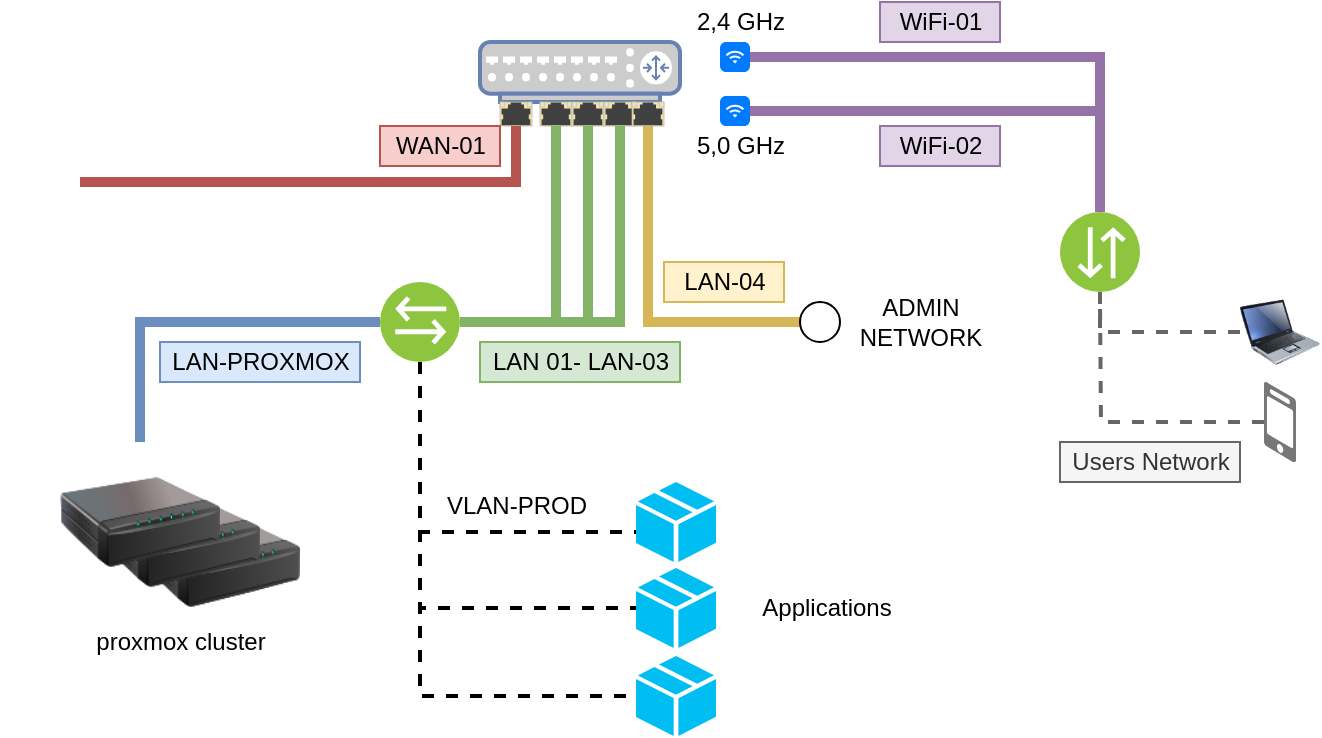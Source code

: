 <mxfile version="14.6.0" type="device"><diagram id="tiknMHz3Dtws4ydVnriU" name="Page-1"><mxGraphModel dx="813" dy="403" grid="0" gridSize="10" guides="1" tooltips="1" connect="1" arrows="1" fold="1" page="1" pageScale="1" pageWidth="827" pageHeight="1169" math="0" shadow="0"><root><mxCell id="0"/><mxCell id="1" parent="0"/><mxCell id="oY4yjDfkc2ZPwqtWTCiG-20" value="" style="image;html=1;image=img/lib/clip_art/networking/Print_Server_128x128.png" vertex="1" parent="1"><mxGeometry x="160" y="340" width="80" height="80" as="geometry"/></mxCell><mxCell id="oY4yjDfkc2ZPwqtWTCiG-19" value="" style="image;html=1;image=img/lib/clip_art/networking/Print_Server_128x128.png" vertex="1" parent="1"><mxGeometry x="140" y="330" width="80" height="80" as="geometry"/></mxCell><mxCell id="oY4yjDfkc2ZPwqtWTCiG-16" value="" style="image;html=1;image=img/lib/clip_art/networking/Print_Server_128x128.png" vertex="1" parent="1"><mxGeometry x="120" y="320" width="80" height="80" as="geometry"/></mxCell><mxCell id="oY4yjDfkc2ZPwqtWTCiG-1" value="" style="fontColor=#0066CC;verticalAlign=top;verticalLabelPosition=bottom;labelPosition=center;align=center;html=1;outlineConnect=0;fillColor=#CCCCCC;strokeColor=#6881B3;gradientColor=none;gradientDirection=north;strokeWidth=2;shape=mxgraph.networks.router;" vertex="1" parent="1"><mxGeometry x="330" y="120" width="100" height="30" as="geometry"/></mxCell><mxCell id="oY4yjDfkc2ZPwqtWTCiG-2" value="" style="html=1;verticalLabelPosition=bottom;verticalAlign=top;outlineConnect=0;shadow=0;dashed=0;shape=mxgraph.rack.hpe_aruba.switches.rj45_sfp;" vertex="1" parent="1"><mxGeometry x="340" y="150" width="16" height="12" as="geometry"/></mxCell><mxCell id="oY4yjDfkc2ZPwqtWTCiG-3" value="" style="html=1;verticalLabelPosition=bottom;verticalAlign=top;outlineConnect=0;shadow=0;dashed=0;shape=mxgraph.rack.hpe_aruba.switches.rj45_sfp;" vertex="1" parent="1"><mxGeometry x="360" y="150" width="16" height="12" as="geometry"/></mxCell><mxCell id="oY4yjDfkc2ZPwqtWTCiG-4" value="" style="html=1;verticalLabelPosition=bottom;verticalAlign=top;outlineConnect=0;shadow=0;dashed=0;shape=mxgraph.rack.hpe_aruba.switches.rj45_sfp;" vertex="1" parent="1"><mxGeometry x="376" y="150" width="16" height="12" as="geometry"/></mxCell><mxCell id="oY4yjDfkc2ZPwqtWTCiG-5" value="" style="html=1;verticalLabelPosition=bottom;verticalAlign=top;outlineConnect=0;shadow=0;dashed=0;shape=mxgraph.rack.hpe_aruba.switches.rj45_sfp;" vertex="1" parent="1"><mxGeometry x="392" y="150" width="16" height="12" as="geometry"/></mxCell><mxCell id="oY4yjDfkc2ZPwqtWTCiG-24" style="edgeStyle=orthogonalEdgeStyle;rounded=0;jumpSize=6;orthogonalLoop=1;jettySize=auto;html=1;entryX=0;entryY=0.5;entryDx=0;entryDy=0;endArrow=none;endFill=0;strokeWidth=5;fillColor=#fff2cc;strokeColor=#d6b656;" edge="1" parent="1" source="oY4yjDfkc2ZPwqtWTCiG-6" target="oY4yjDfkc2ZPwqtWTCiG-23"><mxGeometry relative="1" as="geometry"><Array as="points"><mxPoint x="414" y="260"/></Array></mxGeometry></mxCell><mxCell id="oY4yjDfkc2ZPwqtWTCiG-6" value="" style="html=1;verticalLabelPosition=bottom;verticalAlign=top;outlineConnect=0;shadow=0;dashed=0;shape=mxgraph.rack.hpe_aruba.switches.rj45_sfp;" vertex="1" parent="1"><mxGeometry x="406" y="150" width="16" height="12" as="geometry"/></mxCell><mxCell id="oY4yjDfkc2ZPwqtWTCiG-7" value="WAN-01" style="text;html=1;align=center;verticalAlign=middle;resizable=0;points=[];autosize=1;strokeColor=#b85450;fillColor=#f8cecc;" vertex="1" parent="1"><mxGeometry x="280" y="162" width="60" height="20" as="geometry"/></mxCell><mxCell id="oY4yjDfkc2ZPwqtWTCiG-9" style="edgeStyle=orthogonalEdgeStyle;rounded=0;orthogonalLoop=1;jettySize=auto;html=1;fillColor=#f8cecc;strokeColor=#b85450;endArrow=none;endFill=0;jumpSize=6;strokeWidth=5;" edge="1" parent="1" source="oY4yjDfkc2ZPwqtWTCiG-8" target="oY4yjDfkc2ZPwqtWTCiG-2"><mxGeometry relative="1" as="geometry"/></mxCell><mxCell id="oY4yjDfkc2ZPwqtWTCiG-8" value="" style="shape=image;html=1;verticalAlign=top;verticalLabelPosition=bottom;labelBackgroundColor=#ffffff;imageAspect=0;aspect=fixed;image=https://cdn2.iconfinder.com/data/icons/plastic-xp-network/128/Network_Connection_1.png" vertex="1" parent="1"><mxGeometry x="90" y="170" width="40" height="40" as="geometry"/></mxCell><mxCell id="oY4yjDfkc2ZPwqtWTCiG-11" style="edgeStyle=orthogonalEdgeStyle;rounded=0;jumpSize=6;orthogonalLoop=1;jettySize=auto;html=1;endArrow=none;endFill=0;strokeWidth=5;fillColor=#d5e8d4;strokeColor=#82b366;" edge="1" parent="1" source="oY4yjDfkc2ZPwqtWTCiG-10" target="oY4yjDfkc2ZPwqtWTCiG-3"><mxGeometry relative="1" as="geometry"/></mxCell><mxCell id="oY4yjDfkc2ZPwqtWTCiG-12" style="edgeStyle=orthogonalEdgeStyle;rounded=0;jumpSize=6;orthogonalLoop=1;jettySize=auto;html=1;endArrow=none;endFill=0;strokeWidth=5;fillColor=#d5e8d4;strokeColor=#82b366;" edge="1" parent="1" source="oY4yjDfkc2ZPwqtWTCiG-10" target="oY4yjDfkc2ZPwqtWTCiG-4"><mxGeometry relative="1" as="geometry"/></mxCell><mxCell id="oY4yjDfkc2ZPwqtWTCiG-13" style="edgeStyle=orthogonalEdgeStyle;rounded=0;jumpSize=6;orthogonalLoop=1;jettySize=auto;html=1;endArrow=none;endFill=0;strokeWidth=5;fillColor=#d5e8d4;strokeColor=#82b366;" edge="1" parent="1" source="oY4yjDfkc2ZPwqtWTCiG-10" target="oY4yjDfkc2ZPwqtWTCiG-5"><mxGeometry relative="1" as="geometry"/></mxCell><mxCell id="oY4yjDfkc2ZPwqtWTCiG-17" style="edgeStyle=orthogonalEdgeStyle;rounded=0;jumpSize=6;orthogonalLoop=1;jettySize=auto;html=1;entryX=0.5;entryY=0;entryDx=0;entryDy=0;endArrow=none;endFill=0;strokeWidth=5;fillColor=#dae8fc;strokeColor=#6c8ebf;" edge="1" parent="1" source="oY4yjDfkc2ZPwqtWTCiG-10" target="oY4yjDfkc2ZPwqtWTCiG-16"><mxGeometry relative="1" as="geometry"/></mxCell><mxCell id="oY4yjDfkc2ZPwqtWTCiG-44" style="edgeStyle=orthogonalEdgeStyle;rounded=0;jumpSize=6;orthogonalLoop=1;jettySize=auto;html=1;entryX=0.004;entryY=0.625;entryDx=0;entryDy=0;entryPerimeter=0;dashed=1;endArrow=none;endFill=0;strokeWidth=2;" edge="1" parent="1" source="oY4yjDfkc2ZPwqtWTCiG-10" target="oY4yjDfkc2ZPwqtWTCiG-43"><mxGeometry relative="1" as="geometry"><Array as="points"><mxPoint x="300" y="365"/></Array></mxGeometry></mxCell><mxCell id="oY4yjDfkc2ZPwqtWTCiG-49" style="edgeStyle=orthogonalEdgeStyle;rounded=0;jumpSize=6;orthogonalLoop=1;jettySize=auto;html=1;entryX=0;entryY=0.5;entryDx=0;entryDy=0;entryPerimeter=0;dashed=1;endArrow=none;endFill=0;strokeWidth=2;" edge="1" parent="1" source="oY4yjDfkc2ZPwqtWTCiG-10" target="oY4yjDfkc2ZPwqtWTCiG-47"><mxGeometry relative="1" as="geometry"><Array as="points"><mxPoint x="300" y="403"/></Array></mxGeometry></mxCell><mxCell id="oY4yjDfkc2ZPwqtWTCiG-50" style="edgeStyle=orthogonalEdgeStyle;rounded=0;jumpSize=6;orthogonalLoop=1;jettySize=auto;html=1;entryX=0;entryY=0.5;entryDx=0;entryDy=0;entryPerimeter=0;dashed=1;endArrow=none;endFill=0;strokeWidth=2;" edge="1" parent="1" source="oY4yjDfkc2ZPwqtWTCiG-10" target="oY4yjDfkc2ZPwqtWTCiG-48"><mxGeometry relative="1" as="geometry"><Array as="points"><mxPoint x="300" y="447"/></Array></mxGeometry></mxCell><mxCell id="oY4yjDfkc2ZPwqtWTCiG-10" value="" style="aspect=fixed;perimeter=ellipsePerimeter;html=1;align=center;shadow=0;dashed=0;fontColor=#4277BB;labelBackgroundColor=#ffffff;fontSize=12;spacingTop=3;image;image=img/lib/ibm/vpc/Bridge.svg;" vertex="1" parent="1"><mxGeometry x="280" y="240" width="40" height="40" as="geometry"/></mxCell><mxCell id="oY4yjDfkc2ZPwqtWTCiG-14" value="LAN 01- LAN-03" style="text;html=1;align=center;verticalAlign=middle;resizable=0;points=[];autosize=1;strokeColor=#82b366;fillColor=#d5e8d4;" vertex="1" parent="1"><mxGeometry x="330" y="270" width="100" height="20" as="geometry"/></mxCell><mxCell id="oY4yjDfkc2ZPwqtWTCiG-15" value="" style="shape=image;html=1;verticalAlign=top;verticalLabelPosition=bottom;labelBackgroundColor=#ffffff;imageAspect=0;aspect=fixed;image=https://cdn4.iconfinder.com/data/icons/logos-brands-5/24/proxmox-128.png" vertex="1" parent="1"><mxGeometry x="120" y="320" width="20" height="20" as="geometry"/></mxCell><mxCell id="oY4yjDfkc2ZPwqtWTCiG-18" value="proxmox cluster" style="text;html=1;align=center;verticalAlign=middle;resizable=0;points=[];autosize=1;strokeColor=none;" vertex="1" parent="1"><mxGeometry x="130" y="410" width="100" height="20" as="geometry"/></mxCell><mxCell id="oY4yjDfkc2ZPwqtWTCiG-21" value="LAN-PROXMOX" style="text;html=1;align=center;verticalAlign=middle;resizable=0;points=[];autosize=1;strokeColor=#6c8ebf;fillColor=#dae8fc;" vertex="1" parent="1"><mxGeometry x="170" y="270" width="100" height="20" as="geometry"/></mxCell><mxCell id="oY4yjDfkc2ZPwqtWTCiG-23" value="" style="ellipse;whiteSpace=wrap;html=1;aspect=fixed;" vertex="1" parent="1"><mxGeometry x="490" y="250" width="20" height="20" as="geometry"/></mxCell><mxCell id="oY4yjDfkc2ZPwqtWTCiG-25" value="LAN-04" style="text;html=1;align=center;verticalAlign=middle;resizable=0;points=[];autosize=1;strokeColor=#d6b656;fillColor=#fff2cc;" vertex="1" parent="1"><mxGeometry x="422" y="230" width="60" height="20" as="geometry"/></mxCell><mxCell id="oY4yjDfkc2ZPwqtWTCiG-26" value="ADMIN &lt;br&gt;NETWORK" style="text;html=1;align=center;verticalAlign=middle;resizable=0;points=[];autosize=1;strokeColor=none;" vertex="1" parent="1"><mxGeometry x="510" y="245" width="80" height="30" as="geometry"/></mxCell><mxCell id="oY4yjDfkc2ZPwqtWTCiG-33" style="edgeStyle=orthogonalEdgeStyle;rounded=0;jumpSize=6;orthogonalLoop=1;jettySize=auto;html=1;endArrow=none;endFill=0;strokeWidth=5;fillColor=#e1d5e7;strokeColor=#9673a6;" edge="1" parent="1" source="oY4yjDfkc2ZPwqtWTCiG-27" target="oY4yjDfkc2ZPwqtWTCiG-31"><mxGeometry relative="1" as="geometry"/></mxCell><mxCell id="oY4yjDfkc2ZPwqtWTCiG-27" value="" style="html=1;strokeWidth=1;shadow=0;dashed=0;shape=mxgraph.ios7.misc.wifi;fillColor=#007AFF;strokeColor=none;buttonText=;strokeColor2=#222222;fontColor=#222222;fontSize=8;verticalLabelPosition=bottom;verticalAlign=top;align=center;" vertex="1" parent="1"><mxGeometry x="450" y="147" width="15" height="15" as="geometry"/></mxCell><mxCell id="oY4yjDfkc2ZPwqtWTCiG-32" style="edgeStyle=orthogonalEdgeStyle;rounded=0;jumpSize=6;orthogonalLoop=1;jettySize=auto;html=1;entryX=0;entryY=0.5;entryDx=0;entryDy=0;endArrow=none;endFill=0;strokeWidth=5;fillColor=#e1d5e7;strokeColor=#9673a6;" edge="1" parent="1" source="oY4yjDfkc2ZPwqtWTCiG-28" target="oY4yjDfkc2ZPwqtWTCiG-31"><mxGeometry relative="1" as="geometry"/></mxCell><mxCell id="oY4yjDfkc2ZPwqtWTCiG-28" value="" style="html=1;strokeWidth=1;shadow=0;dashed=0;shape=mxgraph.ios7.misc.wifi;fillColor=#007AFF;strokeColor=none;buttonText=;strokeColor2=#222222;fontColor=#222222;fontSize=8;verticalLabelPosition=bottom;verticalAlign=top;align=center;" vertex="1" parent="1"><mxGeometry x="450" y="120" width="15" height="15" as="geometry"/></mxCell><mxCell id="oY4yjDfkc2ZPwqtWTCiG-29" value="2,4 GHz" style="text;html=1;align=center;verticalAlign=middle;resizable=0;points=[];autosize=1;strokeColor=none;" vertex="1" parent="1"><mxGeometry x="430" y="100" width="60" height="20" as="geometry"/></mxCell><mxCell id="oY4yjDfkc2ZPwqtWTCiG-30" value="5,0 GHz" style="text;html=1;align=center;verticalAlign=middle;resizable=0;points=[];autosize=1;strokeColor=none;" vertex="1" parent="1"><mxGeometry x="430" y="162" width="60" height="20" as="geometry"/></mxCell><mxCell id="oY4yjDfkc2ZPwqtWTCiG-38" style="edgeStyle=orthogonalEdgeStyle;rounded=0;jumpSize=6;orthogonalLoop=1;jettySize=auto;html=1;endArrow=none;endFill=0;strokeWidth=2;fillColor=#f5f5f5;strokeColor=#666666;dashed=1;" edge="1" parent="1" source="oY4yjDfkc2ZPwqtWTCiG-31" target="oY4yjDfkc2ZPwqtWTCiG-36"><mxGeometry relative="1" as="geometry"><Array as="points"><mxPoint x="640" y="265"/></Array></mxGeometry></mxCell><mxCell id="oY4yjDfkc2ZPwqtWTCiG-31" value="" style="aspect=fixed;perimeter=ellipsePerimeter;html=1;align=center;shadow=0;dashed=0;fontColor=#4277BB;labelBackgroundColor=#ffffff;fontSize=12;spacingTop=3;image;image=img/lib/ibm/vpc/Bridge.svg;direction=south;" vertex="1" parent="1"><mxGeometry x="620" y="205" width="40" height="40" as="geometry"/></mxCell><mxCell id="oY4yjDfkc2ZPwqtWTCiG-34" value="WiFi-01" style="text;html=1;align=center;verticalAlign=middle;resizable=0;points=[];autosize=1;strokeColor=#9673a6;fillColor=#e1d5e7;" vertex="1" parent="1"><mxGeometry x="530" y="100" width="60" height="20" as="geometry"/></mxCell><mxCell id="oY4yjDfkc2ZPwqtWTCiG-35" value="WiFi-02" style="text;html=1;align=center;verticalAlign=middle;resizable=0;points=[];autosize=1;strokeColor=#9673a6;fillColor=#e1d5e7;" vertex="1" parent="1"><mxGeometry x="530" y="162" width="60" height="20" as="geometry"/></mxCell><mxCell id="oY4yjDfkc2ZPwqtWTCiG-36" value="" style="image;html=1;image=img/lib/clip_art/computers/Laptop_128x128.png" vertex="1" parent="1"><mxGeometry x="710" y="240" width="40" height="50" as="geometry"/></mxCell><mxCell id="oY4yjDfkc2ZPwqtWTCiG-40" style="edgeStyle=orthogonalEdgeStyle;rounded=0;jumpSize=6;orthogonalLoop=1;jettySize=auto;html=1;endArrow=none;endFill=0;strokeWidth=2;fillColor=#f5f5f5;strokeColor=#666666;dashed=1;" edge="1" parent="1" source="oY4yjDfkc2ZPwqtWTCiG-37"><mxGeometry relative="1" as="geometry"><mxPoint x="640" y="250" as="targetPoint"/></mxGeometry></mxCell><mxCell id="oY4yjDfkc2ZPwqtWTCiG-37" value="" style="verticalLabelPosition=bottom;html=1;verticalAlign=top;strokeWidth=1;align=center;outlineConnect=0;dashed=0;outlineConnect=0;shape=mxgraph.aws3d.mobile_worker;aspect=fixed;strokeColor=none;fillColor=#777777;" vertex="1" parent="1"><mxGeometry x="722" y="290" width="16" height="40" as="geometry"/></mxCell><mxCell id="oY4yjDfkc2ZPwqtWTCiG-41" value="Users Network" style="text;html=1;align=center;verticalAlign=middle;resizable=0;points=[];autosize=1;strokeColor=#666666;fillColor=#f5f5f5;fontColor=#333333;" vertex="1" parent="1"><mxGeometry x="620" y="320" width="90" height="20" as="geometry"/></mxCell><mxCell id="oY4yjDfkc2ZPwqtWTCiG-43" value="" style="verticalLabelPosition=bottom;html=1;verticalAlign=top;align=center;strokeColor=none;fillColor=#00BEF2;shape=mxgraph.azure.cloud_service_package_file;" vertex="1" parent="1"><mxGeometry x="408" y="340" width="40" height="40" as="geometry"/></mxCell><mxCell id="oY4yjDfkc2ZPwqtWTCiG-45" value="VLAN-PROD" style="text;html=1;align=center;verticalAlign=middle;resizable=0;points=[];autosize=1;strokeColor=none;" vertex="1" parent="1"><mxGeometry x="308" y="343" width="80" height="18" as="geometry"/></mxCell><mxCell id="oY4yjDfkc2ZPwqtWTCiG-46" value="Applications" style="text;html=1;align=center;verticalAlign=middle;resizable=0;points=[];autosize=1;strokeColor=none;" vertex="1" parent="1"><mxGeometry x="465" y="394" width="75" height="18" as="geometry"/></mxCell><mxCell id="oY4yjDfkc2ZPwqtWTCiG-47" value="" style="verticalLabelPosition=bottom;html=1;verticalAlign=top;align=center;strokeColor=none;fillColor=#00BEF2;shape=mxgraph.azure.cloud_service_package_file;" vertex="1" parent="1"><mxGeometry x="408" y="383" width="40" height="40" as="geometry"/></mxCell><mxCell id="oY4yjDfkc2ZPwqtWTCiG-48" value="" style="verticalLabelPosition=bottom;html=1;verticalAlign=top;align=center;strokeColor=none;fillColor=#00BEF2;shape=mxgraph.azure.cloud_service_package_file;" vertex="1" parent="1"><mxGeometry x="408" y="427" width="40" height="40" as="geometry"/></mxCell></root></mxGraphModel></diagram></mxfile>